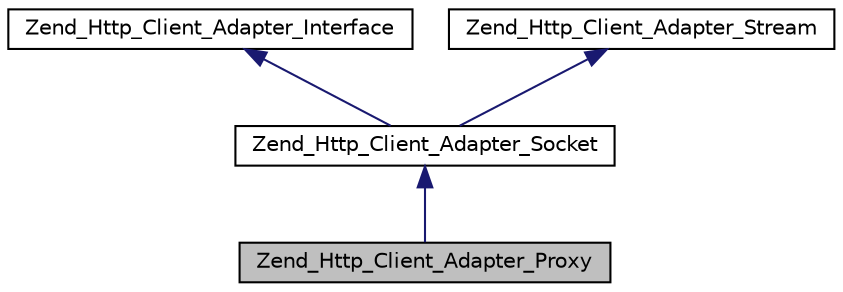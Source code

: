 digraph G
{
  edge [fontname="Helvetica",fontsize="10",labelfontname="Helvetica",labelfontsize="10"];
  node [fontname="Helvetica",fontsize="10",shape=record];
  Node1 [label="Zend_Http_Client_Adapter_Proxy",height=0.2,width=0.4,color="black", fillcolor="grey75", style="filled" fontcolor="black"];
  Node2 -> Node1 [dir="back",color="midnightblue",fontsize="10",style="solid",fontname="Helvetica"];
  Node2 [label="Zend_Http_Client_Adapter_Socket",height=0.2,width=0.4,color="black", fillcolor="white", style="filled",URL="$class_zend___http___client___adapter___socket.html"];
  Node3 -> Node2 [dir="back",color="midnightblue",fontsize="10",style="solid",fontname="Helvetica"];
  Node3 [label="Zend_Http_Client_Adapter_Interface",height=0.2,width=0.4,color="black", fillcolor="white", style="filled",URL="$interface_zend___http___client___adapter___interface.html"];
  Node4 -> Node2 [dir="back",color="midnightblue",fontsize="10",style="solid",fontname="Helvetica"];
  Node4 [label="Zend_Http_Client_Adapter_Stream",height=0.2,width=0.4,color="black", fillcolor="white", style="filled",URL="$interface_zend___http___client___adapter___stream.html"];
}
